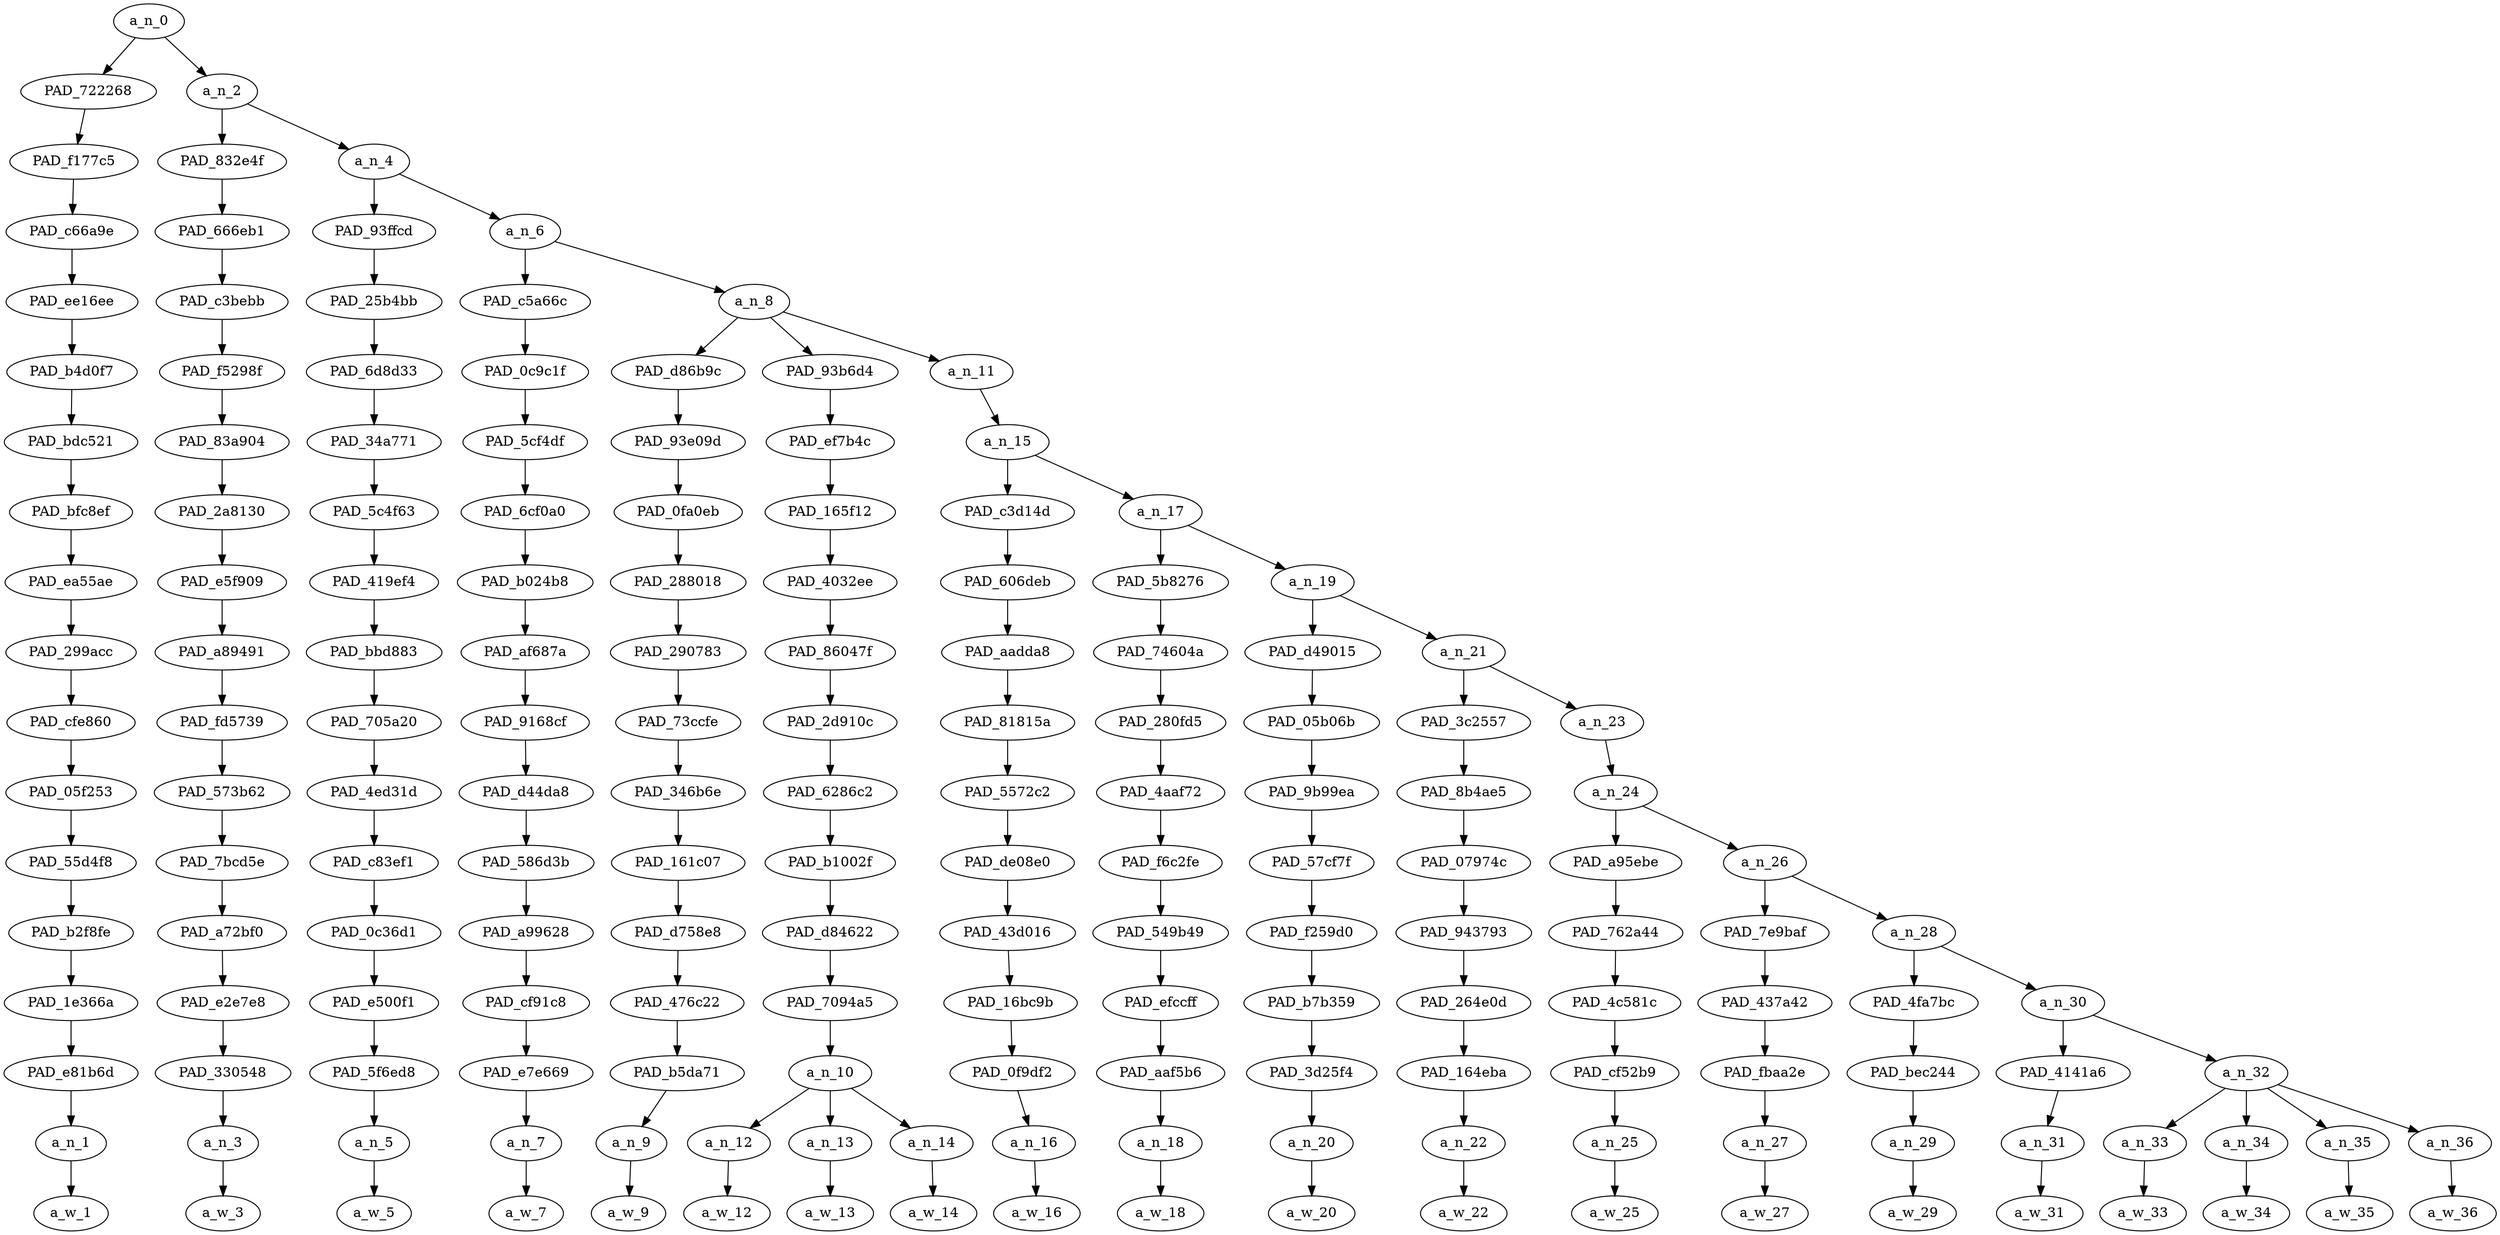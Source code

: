 strict digraph "" {
	a_n_0	[div_dir=1,
		index=0,
		level=17,
		pos="1.0833740234375,17!",
		text_span="[0, 1, 2, 3, 4, 5, 6, 7, 8, 9, 10, 11, 12, 13, 14, 15, 16, 17, 18, 19]",
		value=0.99999998];
	PAD_722268	[div_dir=1,
		index=0,
		level=16,
		pos="0.0,16!",
		text_span="[0]",
		value=0.04644203];
	a_n_0 -> PAD_722268;
	a_n_2	[div_dir=1,
		index=1,
		level=16,
		pos="2.166748046875,16!",
		text_span="[1, 2, 3, 4, 5, 6, 7, 8, 9, 10, 11, 12, 13, 14, 15, 16, 17, 18, 19]",
		value=0.95266728];
	a_n_0 -> a_n_2;
	PAD_f177c5	[div_dir=1,
		index=0,
		level=15,
		pos="0.0,15!",
		text_span="[0]",
		value=0.04644203];
	PAD_722268 -> PAD_f177c5;
	PAD_c66a9e	[div_dir=1,
		index=0,
		level=14,
		pos="0.0,14!",
		text_span="[0]",
		value=0.04644203];
	PAD_f177c5 -> PAD_c66a9e;
	PAD_ee16ee	[div_dir=1,
		index=0,
		level=13,
		pos="0.0,13!",
		text_span="[0]",
		value=0.04644203];
	PAD_c66a9e -> PAD_ee16ee;
	PAD_b4d0f7	[div_dir=1,
		index=0,
		level=12,
		pos="0.0,12!",
		text_span="[0]",
		value=0.04644203];
	PAD_ee16ee -> PAD_b4d0f7;
	PAD_bdc521	[div_dir=1,
		index=0,
		level=11,
		pos="0.0,11!",
		text_span="[0]",
		value=0.04644203];
	PAD_b4d0f7 -> PAD_bdc521;
	PAD_bfc8ef	[div_dir=1,
		index=0,
		level=10,
		pos="0.0,10!",
		text_span="[0]",
		value=0.04644203];
	PAD_bdc521 -> PAD_bfc8ef;
	PAD_ea55ae	[div_dir=1,
		index=0,
		level=9,
		pos="0.0,9!",
		text_span="[0]",
		value=0.04644203];
	PAD_bfc8ef -> PAD_ea55ae;
	PAD_299acc	[div_dir=1,
		index=0,
		level=8,
		pos="0.0,8!",
		text_span="[0]",
		value=0.04644203];
	PAD_ea55ae -> PAD_299acc;
	PAD_cfe860	[div_dir=1,
		index=0,
		level=7,
		pos="0.0,7!",
		text_span="[0]",
		value=0.04644203];
	PAD_299acc -> PAD_cfe860;
	PAD_05f253	[div_dir=1,
		index=0,
		level=6,
		pos="0.0,6!",
		text_span="[0]",
		value=0.04644203];
	PAD_cfe860 -> PAD_05f253;
	PAD_55d4f8	[div_dir=1,
		index=0,
		level=5,
		pos="0.0,5!",
		text_span="[0]",
		value=0.04644203];
	PAD_05f253 -> PAD_55d4f8;
	PAD_b2f8fe	[div_dir=1,
		index=0,
		level=4,
		pos="0.0,4!",
		text_span="[0]",
		value=0.04644203];
	PAD_55d4f8 -> PAD_b2f8fe;
	PAD_1e366a	[div_dir=1,
		index=0,
		level=3,
		pos="0.0,3!",
		text_span="[0]",
		value=0.04644203];
	PAD_b2f8fe -> PAD_1e366a;
	PAD_e81b6d	[div_dir=1,
		index=0,
		level=2,
		pos="0.0,2!",
		text_span="[0]",
		value=0.04644203];
	PAD_1e366a -> PAD_e81b6d;
	a_n_1	[div_dir=1,
		index=0,
		level=1,
		pos="0.0,1!",
		text_span="[0]",
		value=0.04644203];
	PAD_e81b6d -> a_n_1;
	a_w_1	[div_dir=0,
		index=0,
		level=0,
		pos="0,0!",
		text_span="[0]",
		value=i];
	a_n_1 -> a_w_1;
	PAD_832e4f	[div_dir=1,
		index=1,
		level=15,
		pos="1.0,15!",
		text_span="[1]",
		value=0.03694268];
	a_n_2 -> PAD_832e4f;
	a_n_4	[div_dir=1,
		index=2,
		level=15,
		pos="3.33349609375,15!",
		text_span="[2, 3, 4, 5, 6, 7, 8, 9, 10, 11, 12, 13, 14, 15, 16, 17, 18, 19]",
		value=0.91492806];
	a_n_2 -> a_n_4;
	PAD_666eb1	[div_dir=1,
		index=1,
		level=14,
		pos="1.0,14!",
		text_span="[1]",
		value=0.03694268];
	PAD_832e4f -> PAD_666eb1;
	PAD_c3bebb	[div_dir=1,
		index=1,
		level=13,
		pos="1.0,13!",
		text_span="[1]",
		value=0.03694268];
	PAD_666eb1 -> PAD_c3bebb;
	PAD_f5298f	[div_dir=1,
		index=1,
		level=12,
		pos="1.0,12!",
		text_span="[1]",
		value=0.03694268];
	PAD_c3bebb -> PAD_f5298f;
	PAD_83a904	[div_dir=1,
		index=1,
		level=11,
		pos="1.0,11!",
		text_span="[1]",
		value=0.03694268];
	PAD_f5298f -> PAD_83a904;
	PAD_2a8130	[div_dir=1,
		index=1,
		level=10,
		pos="1.0,10!",
		text_span="[1]",
		value=0.03694268];
	PAD_83a904 -> PAD_2a8130;
	PAD_e5f909	[div_dir=1,
		index=1,
		level=9,
		pos="1.0,9!",
		text_span="[1]",
		value=0.03694268];
	PAD_2a8130 -> PAD_e5f909;
	PAD_a89491	[div_dir=1,
		index=1,
		level=8,
		pos="1.0,8!",
		text_span="[1]",
		value=0.03694268];
	PAD_e5f909 -> PAD_a89491;
	PAD_fd5739	[div_dir=1,
		index=1,
		level=7,
		pos="1.0,7!",
		text_span="[1]",
		value=0.03694268];
	PAD_a89491 -> PAD_fd5739;
	PAD_573b62	[div_dir=1,
		index=1,
		level=6,
		pos="1.0,6!",
		text_span="[1]",
		value=0.03694268];
	PAD_fd5739 -> PAD_573b62;
	PAD_7bcd5e	[div_dir=1,
		index=1,
		level=5,
		pos="1.0,5!",
		text_span="[1]",
		value=0.03694268];
	PAD_573b62 -> PAD_7bcd5e;
	PAD_a72bf0	[div_dir=1,
		index=1,
		level=4,
		pos="1.0,4!",
		text_span="[1]",
		value=0.03694268];
	PAD_7bcd5e -> PAD_a72bf0;
	PAD_e2e7e8	[div_dir=1,
		index=1,
		level=3,
		pos="1.0,3!",
		text_span="[1]",
		value=0.03694268];
	PAD_a72bf0 -> PAD_e2e7e8;
	PAD_330548	[div_dir=1,
		index=1,
		level=2,
		pos="1.0,2!",
		text_span="[1]",
		value=0.03694268];
	PAD_e2e7e8 -> PAD_330548;
	a_n_3	[div_dir=1,
		index=1,
		level=1,
		pos="1.0,1!",
		text_span="[1]",
		value=0.03694268];
	PAD_330548 -> a_n_3;
	a_w_3	[div_dir=0,
		index=1,
		level=0,
		pos="1,0!",
		text_span="[1]",
		value=am];
	a_n_3 -> a_w_3;
	PAD_93ffcd	[div_dir=1,
		index=2,
		level=14,
		pos="2.0,14!",
		text_span="[2]",
		value=0.05112997];
	a_n_4 -> PAD_93ffcd;
	a_n_6	[div_dir=1,
		index=3,
		level=14,
		pos="4.6669921875,14!",
		text_span="[3, 4, 5, 6, 7, 8, 9, 10, 11, 12, 13, 14, 15, 16, 17, 18, 19]",
		value=0.86302941];
	a_n_4 -> a_n_6;
	PAD_25b4bb	[div_dir=1,
		index=2,
		level=13,
		pos="2.0,13!",
		text_span="[2]",
		value=0.05112997];
	PAD_93ffcd -> PAD_25b4bb;
	PAD_6d8d33	[div_dir=1,
		index=2,
		level=12,
		pos="2.0,12!",
		text_span="[2]",
		value=0.05112997];
	PAD_25b4bb -> PAD_6d8d33;
	PAD_34a771	[div_dir=1,
		index=2,
		level=11,
		pos="2.0,11!",
		text_span="[2]",
		value=0.05112997];
	PAD_6d8d33 -> PAD_34a771;
	PAD_5c4f63	[div_dir=1,
		index=2,
		level=10,
		pos="2.0,10!",
		text_span="[2]",
		value=0.05112997];
	PAD_34a771 -> PAD_5c4f63;
	PAD_419ef4	[div_dir=1,
		index=2,
		level=9,
		pos="2.0,9!",
		text_span="[2]",
		value=0.05112997];
	PAD_5c4f63 -> PAD_419ef4;
	PAD_bbd883	[div_dir=1,
		index=2,
		level=8,
		pos="2.0,8!",
		text_span="[2]",
		value=0.05112997];
	PAD_419ef4 -> PAD_bbd883;
	PAD_705a20	[div_dir=1,
		index=2,
		level=7,
		pos="2.0,7!",
		text_span="[2]",
		value=0.05112997];
	PAD_bbd883 -> PAD_705a20;
	PAD_4ed31d	[div_dir=1,
		index=2,
		level=6,
		pos="2.0,6!",
		text_span="[2]",
		value=0.05112997];
	PAD_705a20 -> PAD_4ed31d;
	PAD_c83ef1	[div_dir=1,
		index=2,
		level=5,
		pos="2.0,5!",
		text_span="[2]",
		value=0.05112997];
	PAD_4ed31d -> PAD_c83ef1;
	PAD_0c36d1	[div_dir=1,
		index=2,
		level=4,
		pos="2.0,4!",
		text_span="[2]",
		value=0.05112997];
	PAD_c83ef1 -> PAD_0c36d1;
	PAD_e500f1	[div_dir=1,
		index=2,
		level=3,
		pos="2.0,3!",
		text_span="[2]",
		value=0.05112997];
	PAD_0c36d1 -> PAD_e500f1;
	PAD_5f6ed8	[div_dir=1,
		index=2,
		level=2,
		pos="2.0,2!",
		text_span="[2]",
		value=0.05112997];
	PAD_e500f1 -> PAD_5f6ed8;
	a_n_5	[div_dir=1,
		index=2,
		level=1,
		pos="2.0,1!",
		text_span="[2]",
		value=0.05112997];
	PAD_5f6ed8 -> a_n_5;
	a_w_5	[div_dir=0,
		index=2,
		level=0,
		pos="2,0!",
		text_span="[2]",
		value=triggered];
	a_n_5 -> a_w_5;
	PAD_c5a66c	[div_dir=1,
		index=3,
		level=13,
		pos="3.0,13!",
		text_span="[3]",
		value=0.04127300];
	a_n_6 -> PAD_c5a66c;
	a_n_8	[div_dir=1,
		index=4,
		level=13,
		pos="6.333984375,13!",
		text_span="[4, 5, 6, 7, 8, 9, 10, 11, 12, 13, 14, 15, 16, 17, 18, 19]",
		value=0.82098787];
	a_n_6 -> a_n_8;
	PAD_0c9c1f	[div_dir=1,
		index=3,
		level=12,
		pos="3.0,12!",
		text_span="[3]",
		value=0.04127300];
	PAD_c5a66c -> PAD_0c9c1f;
	PAD_5cf4df	[div_dir=1,
		index=3,
		level=11,
		pos="3.0,11!",
		text_span="[3]",
		value=0.04127300];
	PAD_0c9c1f -> PAD_5cf4df;
	PAD_6cf0a0	[div_dir=1,
		index=3,
		level=10,
		pos="3.0,10!",
		text_span="[3]",
		value=0.04127300];
	PAD_5cf4df -> PAD_6cf0a0;
	PAD_b024b8	[div_dir=1,
		index=3,
		level=9,
		pos="3.0,9!",
		text_span="[3]",
		value=0.04127300];
	PAD_6cf0a0 -> PAD_b024b8;
	PAD_af687a	[div_dir=1,
		index=3,
		level=8,
		pos="3.0,8!",
		text_span="[3]",
		value=0.04127300];
	PAD_b024b8 -> PAD_af687a;
	PAD_9168cf	[div_dir=1,
		index=3,
		level=7,
		pos="3.0,7!",
		text_span="[3]",
		value=0.04127300];
	PAD_af687a -> PAD_9168cf;
	PAD_d44da8	[div_dir=1,
		index=3,
		level=6,
		pos="3.0,6!",
		text_span="[3]",
		value=0.04127300];
	PAD_9168cf -> PAD_d44da8;
	PAD_586d3b	[div_dir=1,
		index=3,
		level=5,
		pos="3.0,5!",
		text_span="[3]",
		value=0.04127300];
	PAD_d44da8 -> PAD_586d3b;
	PAD_a99628	[div_dir=1,
		index=3,
		level=4,
		pos="3.0,4!",
		text_span="[3]",
		value=0.04127300];
	PAD_586d3b -> PAD_a99628;
	PAD_cf91c8	[div_dir=1,
		index=3,
		level=3,
		pos="3.0,3!",
		text_span="[3]",
		value=0.04127300];
	PAD_a99628 -> PAD_cf91c8;
	PAD_e7e669	[div_dir=1,
		index=3,
		level=2,
		pos="3.0,2!",
		text_span="[3]",
		value=0.04127300];
	PAD_cf91c8 -> PAD_e7e669;
	a_n_7	[div_dir=1,
		index=3,
		level=1,
		pos="3.0,1!",
		text_span="[3]",
		value=0.04127300];
	PAD_e7e669 -> a_n_7;
	a_w_7	[div_dir=0,
		index=3,
		level=0,
		pos="3,0!",
		text_span="[3]",
		value=you];
	a_n_7 -> a_w_7;
	PAD_d86b9c	[div_dir=1,
		index=4,
		level=12,
		pos="4.0,12!",
		text_span="[4]",
		value=0.04327720];
	a_n_8 -> PAD_d86b9c;
	PAD_93b6d4	[div_dir=1,
		index=5,
		level=12,
		pos="6.0,12!",
		text_span="[5, 6, 7]",
		value=0.12155482];
	a_n_8 -> PAD_93b6d4;
	a_n_11	[div_dir=1,
		index=6,
		level=12,
		pos="9.001953125,12!",
		text_span="[8, 9, 10, 11, 12, 13, 14, 15, 16, 17, 18, 19]",
		value=0.65543577];
	a_n_8 -> a_n_11;
	PAD_93e09d	[div_dir=1,
		index=4,
		level=11,
		pos="4.0,11!",
		text_span="[4]",
		value=0.04327720];
	PAD_d86b9c -> PAD_93e09d;
	PAD_0fa0eb	[div_dir=1,
		index=4,
		level=10,
		pos="4.0,10!",
		text_span="[4]",
		value=0.04327720];
	PAD_93e09d -> PAD_0fa0eb;
	PAD_288018	[div_dir=1,
		index=4,
		level=9,
		pos="4.0,9!",
		text_span="[4]",
		value=0.04327720];
	PAD_0fa0eb -> PAD_288018;
	PAD_290783	[div_dir=1,
		index=4,
		level=8,
		pos="4.0,8!",
		text_span="[4]",
		value=0.04327720];
	PAD_288018 -> PAD_290783;
	PAD_73ccfe	[div_dir=1,
		index=4,
		level=7,
		pos="4.0,7!",
		text_span="[4]",
		value=0.04327720];
	PAD_290783 -> PAD_73ccfe;
	PAD_346b6e	[div_dir=1,
		index=4,
		level=6,
		pos="4.0,6!",
		text_span="[4]",
		value=0.04327720];
	PAD_73ccfe -> PAD_346b6e;
	PAD_161c07	[div_dir=1,
		index=4,
		level=5,
		pos="4.0,5!",
		text_span="[4]",
		value=0.04327720];
	PAD_346b6e -> PAD_161c07;
	PAD_d758e8	[div_dir=1,
		index=4,
		level=4,
		pos="4.0,4!",
		text_span="[4]",
		value=0.04327720];
	PAD_161c07 -> PAD_d758e8;
	PAD_476c22	[div_dir=1,
		index=4,
		level=3,
		pos="4.0,3!",
		text_span="[4]",
		value=0.04327720];
	PAD_d758e8 -> PAD_476c22;
	PAD_b5da71	[div_dir=1,
		index=4,
		level=2,
		pos="4.0,2!",
		text_span="[4]",
		value=0.04327720];
	PAD_476c22 -> PAD_b5da71;
	a_n_9	[div_dir=1,
		index=4,
		level=1,
		pos="4.0,1!",
		text_span="[4]",
		value=0.04327720];
	PAD_b5da71 -> a_n_9;
	a_w_9	[div_dir=0,
		index=4,
		level=0,
		pos="4,0!",
		text_span="[4]",
		value=cry];
	a_n_9 -> a_w_9;
	PAD_ef7b4c	[div_dir=1,
		index=5,
		level=11,
		pos="6.0,11!",
		text_span="[5, 6, 7]",
		value=0.12155482];
	PAD_93b6d4 -> PAD_ef7b4c;
	PAD_165f12	[div_dir=1,
		index=5,
		level=10,
		pos="6.0,10!",
		text_span="[5, 6, 7]",
		value=0.12155482];
	PAD_ef7b4c -> PAD_165f12;
	PAD_4032ee	[div_dir=1,
		index=5,
		level=9,
		pos="6.0,9!",
		text_span="[5, 6, 7]",
		value=0.12155482];
	PAD_165f12 -> PAD_4032ee;
	PAD_86047f	[div_dir=1,
		index=5,
		level=8,
		pos="6.0,8!",
		text_span="[5, 6, 7]",
		value=0.12155482];
	PAD_4032ee -> PAD_86047f;
	PAD_2d910c	[div_dir=1,
		index=5,
		level=7,
		pos="6.0,7!",
		text_span="[5, 6, 7]",
		value=0.12155482];
	PAD_86047f -> PAD_2d910c;
	PAD_6286c2	[div_dir=1,
		index=5,
		level=6,
		pos="6.0,6!",
		text_span="[5, 6, 7]",
		value=0.12155482];
	PAD_2d910c -> PAD_6286c2;
	PAD_b1002f	[div_dir=1,
		index=5,
		level=5,
		pos="6.0,5!",
		text_span="[5, 6, 7]",
		value=0.12155482];
	PAD_6286c2 -> PAD_b1002f;
	PAD_d84622	[div_dir=1,
		index=5,
		level=4,
		pos="6.0,4!",
		text_span="[5, 6, 7]",
		value=0.12155482];
	PAD_b1002f -> PAD_d84622;
	PAD_7094a5	[div_dir=1,
		index=5,
		level=3,
		pos="6.0,3!",
		text_span="[5, 6, 7]",
		value=0.12155482];
	PAD_d84622 -> PAD_7094a5;
	a_n_10	[div_dir=1,
		index=5,
		level=2,
		pos="6.0,2!",
		text_span="[5, 6, 7]",
		value=0.12155482];
	PAD_7094a5 -> a_n_10;
	a_n_12	[div_dir=1,
		index=5,
		level=1,
		pos="5.0,1!",
		text_span="[5]",
		value=0.03355051];
	a_n_10 -> a_n_12;
	a_n_13	[div_dir=1,
		index=6,
		level=1,
		pos="6.0,1!",
		text_span="[6]",
		value=0.03520363];
	a_n_10 -> a_n_13;
	a_n_14	[div_dir=-1,
		index=7,
		level=1,
		pos="7.0,1!",
		text_span="[7]",
		value=0.05268597];
	a_n_10 -> a_n_14;
	a_w_12	[div_dir=0,
		index=5,
		level=0,
		pos="5,0!",
		text_span="[5]",
		value=over];
	a_n_12 -> a_w_12;
	a_w_13	[div_dir=0,
		index=6,
		level=0,
		pos="6,0!",
		text_span="[6]",
		value=down];
	a_n_13 -> a_w_13;
	a_w_14	[div_dir=0,
		index=7,
		level=0,
		pos="7,0!",
		text_span="[7]",
		value=votes];
	a_n_14 -> a_w_14;
	a_n_15	[div_dir=1,
		index=6,
		level=11,
		pos="9.001953125,11!",
		text_span="[8, 9, 10, 11, 12, 13, 14, 15, 16, 17, 18, 19]",
		value=0.65468958];
	a_n_11 -> a_n_15;
	PAD_c3d14d	[div_dir=1,
		index=6,
		level=10,
		pos="8.0,10!",
		text_span="[8]",
		value=0.02601866];
	a_n_15 -> PAD_c3d14d;
	a_n_17	[div_dir=1,
		index=7,
		level=10,
		pos="10.00390625,10!",
		text_span="[9, 10, 11, 12, 13, 14, 15, 16, 17, 18, 19]",
		value=0.62792472];
	a_n_15 -> a_n_17;
	PAD_606deb	[div_dir=1,
		index=6,
		level=9,
		pos="8.0,9!",
		text_span="[8]",
		value=0.02601866];
	PAD_c3d14d -> PAD_606deb;
	PAD_aadda8	[div_dir=1,
		index=6,
		level=8,
		pos="8.0,8!",
		text_span="[8]",
		value=0.02601866];
	PAD_606deb -> PAD_aadda8;
	PAD_81815a	[div_dir=1,
		index=6,
		level=7,
		pos="8.0,7!",
		text_span="[8]",
		value=0.02601866];
	PAD_aadda8 -> PAD_81815a;
	PAD_5572c2	[div_dir=1,
		index=6,
		level=6,
		pos="8.0,6!",
		text_span="[8]",
		value=0.02601866];
	PAD_81815a -> PAD_5572c2;
	PAD_de08e0	[div_dir=1,
		index=6,
		level=5,
		pos="8.0,5!",
		text_span="[8]",
		value=0.02601866];
	PAD_5572c2 -> PAD_de08e0;
	PAD_43d016	[div_dir=1,
		index=6,
		level=4,
		pos="8.0,4!",
		text_span="[8]",
		value=0.02601866];
	PAD_de08e0 -> PAD_43d016;
	PAD_16bc9b	[div_dir=1,
		index=6,
		level=3,
		pos="8.0,3!",
		text_span="[8]",
		value=0.02601866];
	PAD_43d016 -> PAD_16bc9b;
	PAD_0f9df2	[div_dir=1,
		index=6,
		level=2,
		pos="8.0,2!",
		text_span="[8]",
		value=0.02601866];
	PAD_16bc9b -> PAD_0f9df2;
	a_n_16	[div_dir=1,
		index=8,
		level=1,
		pos="8.0,1!",
		text_span="[8]",
		value=0.02601866];
	PAD_0f9df2 -> a_n_16;
	a_w_16	[div_dir=0,
		index=8,
		level=0,
		pos="8,0!",
		text_span="[8]",
		value=i1];
	a_n_16 -> a_w_16;
	PAD_5b8276	[div_dir=1,
		index=7,
		level=9,
		pos="9.0,9!",
		text_span="[9]",
		value=0.02284977];
	a_n_17 -> PAD_5b8276;
	a_n_19	[div_dir=1,
		index=8,
		level=9,
		pos="11.0078125,9!",
		text_span="[10, 11, 12, 13, 14, 15, 16, 17, 18, 19]",
		value=0.60436531];
	a_n_17 -> a_n_19;
	PAD_74604a	[div_dir=1,
		index=7,
		level=8,
		pos="9.0,8!",
		text_span="[9]",
		value=0.02284977];
	PAD_5b8276 -> PAD_74604a;
	PAD_280fd5	[div_dir=1,
		index=7,
		level=7,
		pos="9.0,7!",
		text_span="[9]",
		value=0.02284977];
	PAD_74604a -> PAD_280fd5;
	PAD_4aaf72	[div_dir=1,
		index=7,
		level=6,
		pos="9.0,6!",
		text_span="[9]",
		value=0.02284977];
	PAD_280fd5 -> PAD_4aaf72;
	PAD_f6c2fe	[div_dir=1,
		index=7,
		level=5,
		pos="9.0,5!",
		text_span="[9]",
		value=0.02284977];
	PAD_4aaf72 -> PAD_f6c2fe;
	PAD_549b49	[div_dir=1,
		index=7,
		level=4,
		pos="9.0,4!",
		text_span="[9]",
		value=0.02284977];
	PAD_f6c2fe -> PAD_549b49;
	PAD_efccff	[div_dir=1,
		index=7,
		level=3,
		pos="9.0,3!",
		text_span="[9]",
		value=0.02284977];
	PAD_549b49 -> PAD_efccff;
	PAD_aaf5b6	[div_dir=1,
		index=7,
		level=2,
		pos="9.0,2!",
		text_span="[9]",
		value=0.02284977];
	PAD_efccff -> PAD_aaf5b6;
	a_n_18	[div_dir=1,
		index=9,
		level=1,
		pos="9.0,1!",
		text_span="[9]",
		value=0.02284977];
	PAD_aaf5b6 -> a_n_18;
	a_w_18	[div_dir=0,
		index=9,
		level=0,
		pos="9,0!",
		text_span="[9]",
		value=will];
	a_n_18 -> a_w_18;
	PAD_d49015	[div_dir=1,
		index=8,
		level=8,
		pos="10.0,8!",
		text_span="[10]",
		value=0.03315936];
	a_n_19 -> PAD_d49015;
	a_n_21	[div_dir=1,
		index=9,
		level=8,
		pos="12.015625,8!",
		text_span="[11, 12, 13, 14, 15, 16, 17, 18, 19]",
		value=0.57047896];
	a_n_19 -> a_n_21;
	PAD_05b06b	[div_dir=1,
		index=8,
		level=7,
		pos="10.0,7!",
		text_span="[10]",
		value=0.03315936];
	PAD_d49015 -> PAD_05b06b;
	PAD_9b99ea	[div_dir=1,
		index=8,
		level=6,
		pos="10.0,6!",
		text_span="[10]",
		value=0.03315936];
	PAD_05b06b -> PAD_9b99ea;
	PAD_57cf7f	[div_dir=1,
		index=8,
		level=5,
		pos="10.0,5!",
		text_span="[10]",
		value=0.03315936];
	PAD_9b99ea -> PAD_57cf7f;
	PAD_f259d0	[div_dir=1,
		index=8,
		level=4,
		pos="10.0,4!",
		text_span="[10]",
		value=0.03315936];
	PAD_57cf7f -> PAD_f259d0;
	PAD_b7b359	[div_dir=1,
		index=8,
		level=3,
		pos="10.0,3!",
		text_span="[10]",
		value=0.03315936];
	PAD_f259d0 -> PAD_b7b359;
	PAD_3d25f4	[div_dir=1,
		index=8,
		level=2,
		pos="10.0,2!",
		text_span="[10]",
		value=0.03315936];
	PAD_b7b359 -> PAD_3d25f4;
	a_n_20	[div_dir=1,
		index=10,
		level=1,
		pos="10.0,1!",
		text_span="[10]",
		value=0.03315936];
	PAD_3d25f4 -> a_n_20;
	a_w_20	[div_dir=0,
		index=10,
		level=0,
		pos="10,0!",
		text_span="[10]",
		value=bet];
	a_n_20 -> a_w_20;
	PAD_3c2557	[div_dir=1,
		index=9,
		level=7,
		pos="11.0,7!",
		text_span="[11]",
		value=0.05374952];
	a_n_21 -> PAD_3c2557;
	a_n_23	[div_dir=1,
		index=10,
		level=7,
		pos="13.03125,7!",
		text_span="[12, 13, 14, 15, 16, 17, 18, 19]",
		value=0.51599626];
	a_n_21 -> a_n_23;
	PAD_8b4ae5	[div_dir=1,
		index=9,
		level=6,
		pos="11.0,6!",
		text_span="[11]",
		value=0.05374952];
	PAD_3c2557 -> PAD_8b4ae5;
	PAD_07974c	[div_dir=1,
		index=9,
		level=5,
		pos="11.0,5!",
		text_span="[11]",
		value=0.05374952];
	PAD_8b4ae5 -> PAD_07974c;
	PAD_943793	[div_dir=1,
		index=9,
		level=4,
		pos="11.0,4!",
		text_span="[11]",
		value=0.05374952];
	PAD_07974c -> PAD_943793;
	PAD_264e0d	[div_dir=1,
		index=9,
		level=3,
		pos="11.0,3!",
		text_span="[11]",
		value=0.05374952];
	PAD_943793 -> PAD_264e0d;
	PAD_164eba	[div_dir=1,
		index=9,
		level=2,
		pos="11.0,2!",
		text_span="[11]",
		value=0.05374952];
	PAD_264e0d -> PAD_164eba;
	a_n_22	[div_dir=1,
		index=11,
		level=1,
		pos="11.0,1!",
		text_span="[11]",
		value=0.05374952];
	PAD_164eba -> a_n_22;
	a_w_22	[div_dir=0,
		index=11,
		level=0,
		pos="11,0!",
		text_span="[11]",
		value=mini];
	a_n_22 -> a_w_22;
	a_n_24	[div_dir=1,
		index=10,
		level=6,
		pos="13.03125,6!",
		text_span="[12, 13, 14, 15, 16, 17, 18, 19]",
		value=0.51529069];
	a_n_23 -> a_n_24;
	PAD_a95ebe	[div_dir=-1,
		index=10,
		level=5,
		pos="12.0,5!",
		text_span="[12]",
		value=0.03709125];
	a_n_24 -> PAD_a95ebe;
	a_n_26	[div_dir=1,
		index=11,
		level=5,
		pos="14.0625,5!",
		text_span="[13, 14, 15, 16, 17, 18, 19]",
		value=0.47749387];
	a_n_24 -> a_n_26;
	PAD_762a44	[div_dir=-1,
		index=10,
		level=4,
		pos="12.0,4!",
		text_span="[12]",
		value=0.03709125];
	PAD_a95ebe -> PAD_762a44;
	PAD_4c581c	[div_dir=-1,
		index=10,
		level=3,
		pos="12.0,3!",
		text_span="[12]",
		value=0.03709125];
	PAD_762a44 -> PAD_4c581c;
	PAD_cf52b9	[div_dir=-1,
		index=10,
		level=2,
		pos="12.0,2!",
		text_span="[12]",
		value=0.03709125];
	PAD_4c581c -> PAD_cf52b9;
	a_n_25	[div_dir=-1,
		index=12,
		level=1,
		pos="12.0,1!",
		text_span="[12]",
		value=0.03709125];
	PAD_cf52b9 -> a_n_25;
	a_w_25	[div_dir=0,
		index=12,
		level=0,
		pos="12,0!",
		text_span="[12]",
		value=me];
	a_n_25 -> a_w_25;
	PAD_7e9baf	[div_dir=-1,
		index=11,
		level=4,
		pos="13.0,4!",
		text_span="[13]",
		value=0.02406999];
	a_n_26 -> PAD_7e9baf;
	a_n_28	[div_dir=1,
		index=12,
		level=4,
		pos="15.125,4!",
		text_span="[14, 15, 16, 17, 18, 19]",
		value=0.45265347];
	a_n_26 -> a_n_28;
	PAD_437a42	[div_dir=-1,
		index=11,
		level=3,
		pos="13.0,3!",
		text_span="[13]",
		value=0.02406999];
	PAD_7e9baf -> PAD_437a42;
	PAD_fbaa2e	[div_dir=-1,
		index=11,
		level=2,
		pos="13.0,2!",
		text_span="[13]",
		value=0.02406999];
	PAD_437a42 -> PAD_fbaa2e;
	a_n_27	[div_dir=-1,
		index=13,
		level=1,
		pos="13.0,1!",
		text_span="[13]",
		value=0.02406999];
	PAD_fbaa2e -> a_n_27;
	a_w_27	[div_dir=0,
		index=13,
		level=0,
		pos="13,0!",
		text_span="[13]",
		value=would];
	a_n_27 -> a_w_27;
	PAD_4fa7bc	[div_dir=1,
		index=12,
		level=3,
		pos="14.0,3!",
		text_span="[14]",
		value=0.02530818];
	a_n_28 -> PAD_4fa7bc;
	a_n_30	[div_dir=1,
		index=13,
		level=3,
		pos="16.25,3!",
		text_span="[15, 16, 17, 18, 19]",
		value=0.42651051];
	a_n_28 -> a_n_30;
	PAD_bec244	[div_dir=1,
		index=12,
		level=2,
		pos="14.0,2!",
		text_span="[14]",
		value=0.02530818];
	PAD_4fa7bc -> PAD_bec244;
	a_n_29	[div_dir=1,
		index=14,
		level=1,
		pos="14.0,1!",
		text_span="[14]",
		value=0.02530818];
	PAD_bec244 -> a_n_29;
	a_w_29	[div_dir=0,
		index=14,
		level=0,
		pos="14,0!",
		text_span="[14]",
		value=be];
	a_n_29 -> a_w_29;
	PAD_4141a6	[div_dir=-1,
		index=13,
		level=2,
		pos="15.0,2!",
		text_span="[15]",
		value=0.03152679];
	a_n_30 -> PAD_4141a6;
	a_n_32	[div_dir=1,
		index=14,
		level=2,
		pos="17.5,2!",
		text_span="[16, 17, 18, 19]",
		value=0.39409860];
	a_n_30 -> a_n_32;
	a_n_31	[div_dir=-1,
		index=15,
		level=1,
		pos="15.0,1!",
		text_span="[15]",
		value=0.03152679];
	PAD_4141a6 -> a_n_31;
	a_w_31	[div_dir=0,
		index=15,
		level=0,
		pos="15,0!",
		text_span="[15]",
		value=at];
	a_n_31 -> a_w_31;
	a_n_33	[div_dir=1,
		index=16,
		level=1,
		pos="16.0,1!",
		text_span="[16]",
		value=0.04401147];
	a_n_32 -> a_n_33;
	a_n_34	[div_dir=1,
		index=17,
		level=1,
		pos="17.0,1!",
		text_span="[17]",
		value=0.06375828];
	a_n_32 -> a_n_34;
	a_n_35	[div_dir=1,
		index=18,
		level=1,
		pos="18.0,1!",
		text_span="[18]",
		value=0.22234154];
	a_n_32 -> a_n_35;
	a_n_36	[div_dir=1,
		index=19,
		level=1,
		pos="19.0,1!",
		text_span="[19]",
		value=0.06297701];
	a_n_32 -> a_n_36;
	a_w_33	[div_dir=0,
		index=16,
		level=0,
		pos="16,0!",
		text_span="[16]",
		value=your];
	a_n_33 -> a_w_33;
	a_w_34	[div_dir=0,
		index=17,
		level=0,
		pos="17,0!",
		text_span="[17]",
		value=white];
	a_n_34 -> a_w_34;
	a_w_35	[div_dir=0,
		index=18,
		level=0,
		pos="18,0!",
		text_span="[18]",
		value=nigger];
	a_n_35 -> a_w_35;
	a_w_36	[div_dir=0,
		index=19,
		level=0,
		pos="19,0!",
		text_span="[19]",
		value=ass];
	a_n_36 -> a_w_36;
}

